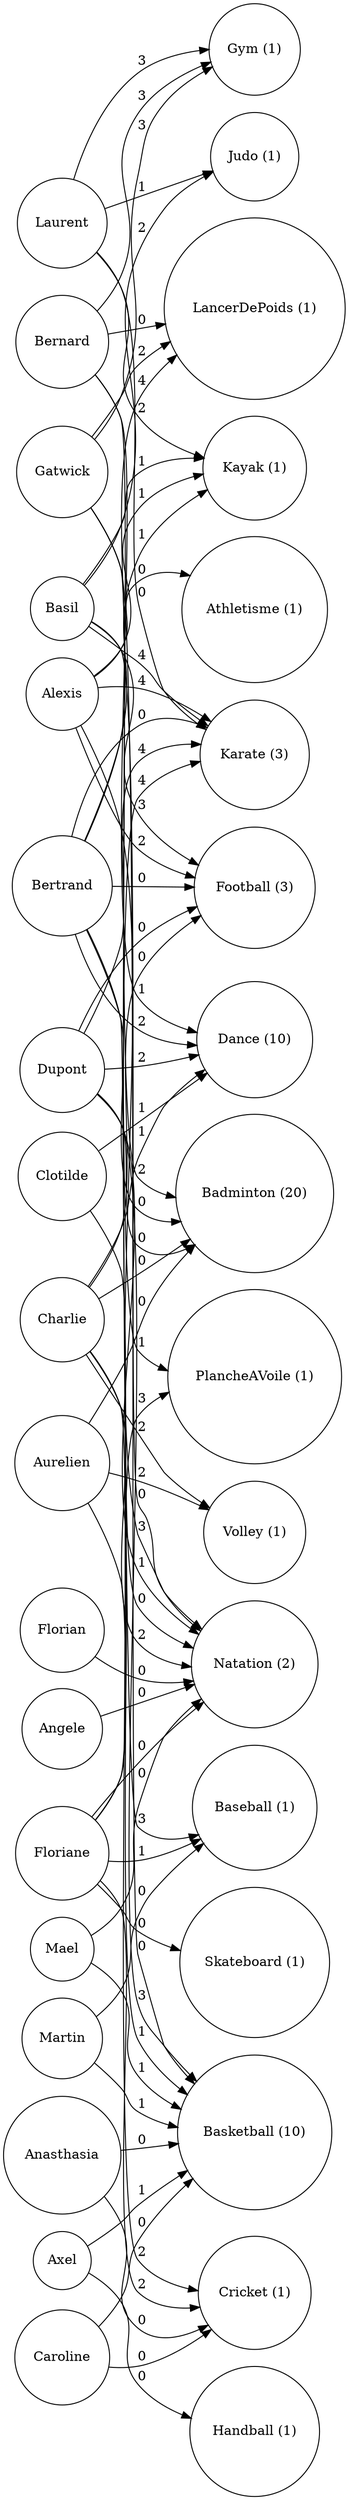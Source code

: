 digraph {
	rankdir=LR;
	node [shape = circle];
	Bernard -> "Gym (1)" [ label = "3" ];
	Bernard -> "Badminton (20)" [ label = "2" ];
	Bernard -> "Dance (10)" [ label = "1" ];
	Bernard -> "LancerDePoids (1)" [ label = "0" ];
	Laurent -> "Gym (1)" [ label = "3" ];
	Laurent -> "Kayak (1)" [ label = "2" ];
	Laurent -> "Judo (1)" [ label = "1" ];
	Laurent -> "Karate (3)" [ label = "0" ];
	Gatwick -> "Gym (1)" [ label = "3" ];
	Gatwick -> "LancerDePoids (1)" [ label = "2" ];
	Gatwick -> "PlancheAVoile (1)" [ label = "1" ];
	Gatwick -> "Basketball (10)" [ label = "0" ];
	Axel -> "Basketball (10)" [ label = "1" ];
	Axel -> "Handball (1)" [ label = "0" ];
	Mael -> "Basketball (10)" [ label = "1" ];
	Mael -> "Natation (2)" [ label = "0" ];
	Martin -> "Basketball (10)" [ label = "1" ];
	Martin -> "Baseball (1)" [ label = "0" ];
	Aurelien -> "Volley (1)" [ label = "2" ];
	Aurelien -> "Basketball (10)" [ label = "1" ];
	Aurelien -> "Badminton (20)" [ label = "0" ];
	Clotilde -> "Dance (10)" [ label = "1" ];
	Clotilde -> "Natation (2)" [ label = "0" ];
	Basil -> "Karate (3)" [ label = "4" ];
	Basil -> "Football (3)" [ label = "3" ];
	Basil -> "Judo (1)" [ label = "2" ];
	Basil -> "Kayak (1)" [ label = "1" ];
	Basil -> "Natation (2)" [ label = "0" ];
	Floriane -> "Karate (3)" [ label = "4" ];
	Floriane -> "PlancheAVoile (1)" [ label = "3" ];
	Floriane -> "Cricket (1)" [ label = "2" ];
	Floriane -> "Baseball (1)" [ label = "1" ];
	Floriane -> "Natation (2)" [ label = "0" ];
	Floriane -> "Skateboard (1)" [ label = "0" ];
	Alexis -> "Karate (3)" [ label = "4" ];
	Alexis -> "Natation (2)" [ label = "3" ];
	Alexis -> "Football (3)" [ label = "2" ];
	Alexis -> "Kayak (1)" [ label = "1" ];
	Alexis -> "Athletisme (1)" [ label = "0" ];
	Angele -> "Natation (2)" [ label = "0" ];
	Florian -> "Natation (2)" [ label = "0" ];
	Caroline -> "Basketball (10)" [ label = "0" ];
	Caroline -> "Cricket (1)" [ label = "0" ];
	Anasthasia -> "Basketball (10)" [ label = "0" ];
	Anasthasia -> "Cricket (1)" [ label = "0" ];
	Charlie -> "Volley (1)" [ label = "2" ];
	Charlie -> "Cricket (1)" [ label = "2" ];
	Charlie -> "Natation (2)" [ label = "2" ];
	Charlie -> "Dance (10)" [ label = "1" ];
	Charlie -> "Football (3)" [ label = "0" ];
	Charlie -> "Badminton (20)" [ label = "0" ];
	Bertrand -> "LancerDePoids (1)" [ label = "4" ];
	Bertrand -> "Baseball (1)" [ label = "3" ];
	Bertrand -> "Dance (10)" [ label = "2" ];
	Bertrand -> "Kayak (1)" [ label = "1" ];
	Bertrand -> "Karate (3)" [ label = "0" ];
	Bertrand -> "Football (3)" [ label = "0" ];
	Bertrand -> "Badminton (20)" [ label = "0" ];
	Dupont -> "Karate (3)" [ label = "4" ];
	Dupont -> "Basketball (10)" [ label = "3" ];
	Dupont -> "Dance (10)" [ label = "2" ];
	Dupont -> "Natation (2)" [ label = "1" ];
	Dupont -> "Football (3)" [ label = "0" ];
	Dupont -> "Badminton (20)" [ label = "0" ];
}

